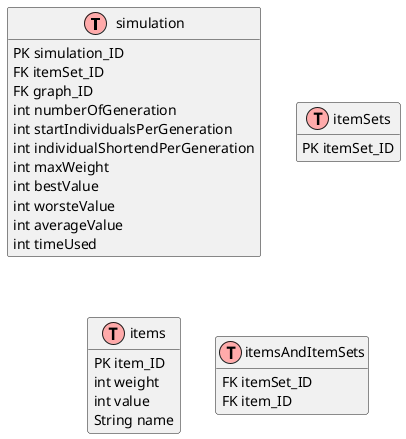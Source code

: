 @startuml
!define table(x) class x << (T,#FFAAAA) >>
hide methods
hide stereotypes

table(simulation){
    PK simulation_ID
    FK itemSet_ID
    FK graph_ID
    int numberOfGeneration 
    int startIndividualsPerGeneration
    int individualShortendPerGeneration
    int maxWeight
    int bestValue
    int worsteValue
    int averageValue
    int timeUsed
}

table(itemSets){
    PK itemSet_ID
}

table(items){
    PK item_ID
    int weight
    int value
    String name
}

table(itemsAndItemSets){
    FK itemSet_ID
    FK item_ID
}

@enduml